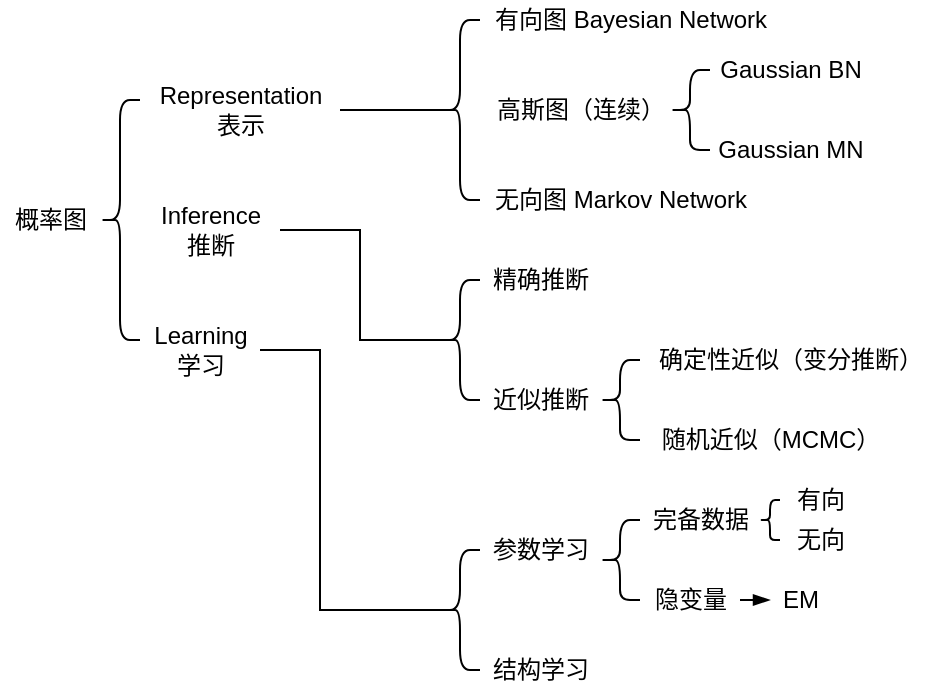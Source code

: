<mxfile compressed="false" version="18.0.6" type="device">
  <diagram id="UNdAnGm-ryga_1Sun4uP" name="第 1 页">
    <mxGraphModel dx="676" dy="480" grid="1" gridSize="10" guides="1" tooltips="1" connect="1" arrows="1" fold="1" page="1" pageScale="1" pageWidth="827" pageHeight="1169" math="0" shadow="0">
      <root>
        <mxCell id="0" />
        <mxCell id="1" parent="0" />
        <mxCell id="VMO6FEAk2V6MPQe3Cklp-1" value="概率图" style="text;html=1;align=center;verticalAlign=middle;resizable=0;points=[];autosize=1;strokeColor=none;fillColor=none;" vertex="1" parent="1">
          <mxGeometry x="350" y="330" width="50" height="20" as="geometry" />
        </mxCell>
        <mxCell id="VMO6FEAk2V6MPQe3Cklp-33" style="edgeStyle=orthogonalEdgeStyle;rounded=0;orthogonalLoop=1;jettySize=auto;html=1;entryX=0.1;entryY=0.5;entryDx=0;entryDy=0;entryPerimeter=0;endArrow=none;endFill=0;" edge="1" parent="1" source="VMO6FEAk2V6MPQe3Cklp-2" target="VMO6FEAk2V6MPQe3Cklp-7">
          <mxGeometry relative="1" as="geometry" />
        </mxCell>
        <mxCell id="VMO6FEAk2V6MPQe3Cklp-2" value="Representation&lt;br&gt;表示" style="text;html=1;align=center;verticalAlign=middle;resizable=0;points=[];autosize=1;strokeColor=none;fillColor=none;" vertex="1" parent="1">
          <mxGeometry x="420" y="270" width="100" height="30" as="geometry" />
        </mxCell>
        <mxCell id="VMO6FEAk2V6MPQe3Cklp-3" value="" style="shape=curlyBracket;whiteSpace=wrap;html=1;rounded=1;" vertex="1" parent="1">
          <mxGeometry x="400" y="280" width="20" height="120" as="geometry" />
        </mxCell>
        <mxCell id="VMO6FEAk2V6MPQe3Cklp-34" style="edgeStyle=orthogonalEdgeStyle;rounded=0;orthogonalLoop=1;jettySize=auto;html=1;endArrow=none;endFill=0;entryX=0.1;entryY=0.5;entryDx=0;entryDy=0;entryPerimeter=0;" edge="1" parent="1" source="VMO6FEAk2V6MPQe3Cklp-5" target="VMO6FEAk2V6MPQe3Cklp-12">
          <mxGeometry relative="1" as="geometry">
            <mxPoint x="540" y="400" as="targetPoint" />
            <Array as="points">
              <mxPoint x="530" y="345" />
              <mxPoint x="530" y="400" />
            </Array>
          </mxGeometry>
        </mxCell>
        <mxCell id="VMO6FEAk2V6MPQe3Cklp-5" value="Inference&lt;br&gt;推断" style="text;html=1;align=center;verticalAlign=middle;resizable=0;points=[];autosize=1;strokeColor=none;fillColor=none;" vertex="1" parent="1">
          <mxGeometry x="420" y="330" width="70" height="30" as="geometry" />
        </mxCell>
        <mxCell id="VMO6FEAk2V6MPQe3Cklp-35" style="edgeStyle=orthogonalEdgeStyle;rounded=0;orthogonalLoop=1;jettySize=auto;html=1;entryX=0.1;entryY=0.5;entryDx=0;entryDy=0;entryPerimeter=0;endArrow=none;endFill=0;" edge="1" parent="1" source="VMO6FEAk2V6MPQe3Cklp-6" target="VMO6FEAk2V6MPQe3Cklp-21">
          <mxGeometry relative="1" as="geometry">
            <Array as="points">
              <mxPoint x="510" y="405" />
              <mxPoint x="510" y="535" />
            </Array>
          </mxGeometry>
        </mxCell>
        <mxCell id="VMO6FEAk2V6MPQe3Cklp-6" value="Learning&lt;br&gt;学习" style="text;html=1;align=center;verticalAlign=middle;resizable=0;points=[];autosize=1;strokeColor=none;fillColor=none;" vertex="1" parent="1">
          <mxGeometry x="420" y="390" width="60" height="30" as="geometry" />
        </mxCell>
        <mxCell id="VMO6FEAk2V6MPQe3Cklp-7" value="" style="shape=curlyBracket;whiteSpace=wrap;html=1;rounded=1;" vertex="1" parent="1">
          <mxGeometry x="570" y="240" width="20" height="90" as="geometry" />
        </mxCell>
        <mxCell id="VMO6FEAk2V6MPQe3Cklp-8" value="有向图 Bayesian Network" style="text;html=1;align=center;verticalAlign=middle;resizable=0;points=[];autosize=1;strokeColor=none;fillColor=none;" vertex="1" parent="1">
          <mxGeometry x="590" y="230" width="150" height="20" as="geometry" />
        </mxCell>
        <mxCell id="VMO6FEAk2V6MPQe3Cklp-10" value="高斯图（连续）" style="text;html=1;align=center;verticalAlign=middle;resizable=0;points=[];autosize=1;strokeColor=none;fillColor=none;" vertex="1" parent="1">
          <mxGeometry x="590" y="275" width="100" height="20" as="geometry" />
        </mxCell>
        <mxCell id="VMO6FEAk2V6MPQe3Cklp-11" value="无向图 Markov Network" style="text;html=1;align=center;verticalAlign=middle;resizable=0;points=[];autosize=1;strokeColor=none;fillColor=none;" vertex="1" parent="1">
          <mxGeometry x="590" y="320" width="140" height="20" as="geometry" />
        </mxCell>
        <mxCell id="VMO6FEAk2V6MPQe3Cklp-12" value="" style="shape=curlyBracket;whiteSpace=wrap;html=1;rounded=1;" vertex="1" parent="1">
          <mxGeometry x="570" y="370" width="20" height="60" as="geometry" />
        </mxCell>
        <mxCell id="VMO6FEAk2V6MPQe3Cklp-13" value="Gaussian BN" style="text;html=1;align=center;verticalAlign=middle;resizable=0;points=[];autosize=1;strokeColor=none;fillColor=none;" vertex="1" parent="1">
          <mxGeometry x="700" y="255" width="90" height="20" as="geometry" />
        </mxCell>
        <mxCell id="VMO6FEAk2V6MPQe3Cklp-14" value="Gaussian MN" style="text;html=1;align=center;verticalAlign=middle;resizable=0;points=[];autosize=1;strokeColor=none;fillColor=none;" vertex="1" parent="1">
          <mxGeometry x="700" y="295" width="90" height="20" as="geometry" />
        </mxCell>
        <mxCell id="VMO6FEAk2V6MPQe3Cklp-15" value="" style="shape=curlyBracket;whiteSpace=wrap;html=1;rounded=1;" vertex="1" parent="1">
          <mxGeometry x="685" y="265" width="20" height="40" as="geometry" />
        </mxCell>
        <mxCell id="VMO6FEAk2V6MPQe3Cklp-16" value="精确推断" style="text;html=1;align=center;verticalAlign=middle;resizable=0;points=[];autosize=1;strokeColor=none;fillColor=none;" vertex="1" parent="1">
          <mxGeometry x="590" y="360" width="60" height="20" as="geometry" />
        </mxCell>
        <mxCell id="VMO6FEAk2V6MPQe3Cklp-17" value="近似推断" style="text;html=1;align=center;verticalAlign=middle;resizable=0;points=[];autosize=1;strokeColor=none;fillColor=none;" vertex="1" parent="1">
          <mxGeometry x="590" y="420" width="60" height="20" as="geometry" />
        </mxCell>
        <mxCell id="VMO6FEAk2V6MPQe3Cklp-18" value="" style="shape=curlyBracket;whiteSpace=wrap;html=1;rounded=1;size=0.5;" vertex="1" parent="1">
          <mxGeometry x="650" y="410" width="20" height="40" as="geometry" />
        </mxCell>
        <mxCell id="VMO6FEAk2V6MPQe3Cklp-19" value="确定性近似（变分推断）" style="text;html=1;align=center;verticalAlign=middle;resizable=0;points=[];autosize=1;strokeColor=none;fillColor=none;" vertex="1" parent="1">
          <mxGeometry x="670" y="400" width="150" height="20" as="geometry" />
        </mxCell>
        <mxCell id="VMO6FEAk2V6MPQe3Cklp-20" value="随机近似（MCMC）" style="text;html=1;align=center;verticalAlign=middle;resizable=0;points=[];autosize=1;strokeColor=none;fillColor=none;" vertex="1" parent="1">
          <mxGeometry x="670" y="440" width="130" height="20" as="geometry" />
        </mxCell>
        <mxCell id="VMO6FEAk2V6MPQe3Cklp-21" value="" style="shape=curlyBracket;whiteSpace=wrap;html=1;rounded=1;" vertex="1" parent="1">
          <mxGeometry x="570" y="505" width="20" height="60" as="geometry" />
        </mxCell>
        <mxCell id="VMO6FEAk2V6MPQe3Cklp-22" value="" style="shape=curlyBracket;whiteSpace=wrap;html=1;rounded=1;size=0.5;" vertex="1" parent="1">
          <mxGeometry x="650" y="490" width="20" height="40" as="geometry" />
        </mxCell>
        <mxCell id="VMO6FEAk2V6MPQe3Cklp-23" value="参数学习" style="text;html=1;align=center;verticalAlign=middle;resizable=0;points=[];autosize=1;strokeColor=none;fillColor=none;" vertex="1" parent="1">
          <mxGeometry x="590" y="495" width="60" height="20" as="geometry" />
        </mxCell>
        <mxCell id="VMO6FEAk2V6MPQe3Cklp-24" value="结构学习" style="text;html=1;align=center;verticalAlign=middle;resizable=0;points=[];autosize=1;strokeColor=none;fillColor=none;" vertex="1" parent="1">
          <mxGeometry x="590" y="555" width="60" height="20" as="geometry" />
        </mxCell>
        <mxCell id="VMO6FEAk2V6MPQe3Cklp-25" value="完备数据" style="text;html=1;align=center;verticalAlign=middle;resizable=0;points=[];autosize=1;strokeColor=none;fillColor=none;" vertex="1" parent="1">
          <mxGeometry x="670" y="480" width="60" height="20" as="geometry" />
        </mxCell>
        <mxCell id="VMO6FEAk2V6MPQe3Cklp-26" value="" style="shape=curlyBracket;whiteSpace=wrap;html=1;rounded=1;" vertex="1" parent="1">
          <mxGeometry x="730" y="480" width="10" height="20" as="geometry" />
        </mxCell>
        <mxCell id="VMO6FEAk2V6MPQe3Cklp-27" value="有向" style="text;html=1;align=center;verticalAlign=middle;resizable=0;points=[];autosize=1;strokeColor=none;fillColor=none;" vertex="1" parent="1">
          <mxGeometry x="740" y="470" width="40" height="20" as="geometry" />
        </mxCell>
        <mxCell id="VMO6FEAk2V6MPQe3Cklp-28" value="无向" style="text;html=1;align=center;verticalAlign=middle;resizable=0;points=[];autosize=1;strokeColor=none;fillColor=none;" vertex="1" parent="1">
          <mxGeometry x="740" y="490" width="40" height="20" as="geometry" />
        </mxCell>
        <mxCell id="VMO6FEAk2V6MPQe3Cklp-31" value="" style="edgeStyle=orthogonalEdgeStyle;rounded=0;orthogonalLoop=1;jettySize=auto;html=1;endArrow=blockThin;endFill=1;" edge="1" parent="1" source="VMO6FEAk2V6MPQe3Cklp-29" target="VMO6FEAk2V6MPQe3Cklp-30">
          <mxGeometry relative="1" as="geometry">
            <Array as="points">
              <mxPoint x="740" y="530" />
              <mxPoint x="740" y="530" />
            </Array>
          </mxGeometry>
        </mxCell>
        <mxCell id="VMO6FEAk2V6MPQe3Cklp-29" value="隐变量" style="text;html=1;align=center;verticalAlign=middle;resizable=0;points=[];autosize=1;strokeColor=none;fillColor=none;" vertex="1" parent="1">
          <mxGeometry x="670" y="520" width="50" height="20" as="geometry" />
        </mxCell>
        <mxCell id="VMO6FEAk2V6MPQe3Cklp-30" value="EM" style="text;html=1;align=center;verticalAlign=middle;resizable=0;points=[];autosize=1;strokeColor=none;fillColor=none;" vertex="1" parent="1">
          <mxGeometry x="735" y="520" width="30" height="20" as="geometry" />
        </mxCell>
      </root>
    </mxGraphModel>
  </diagram>
</mxfile>
